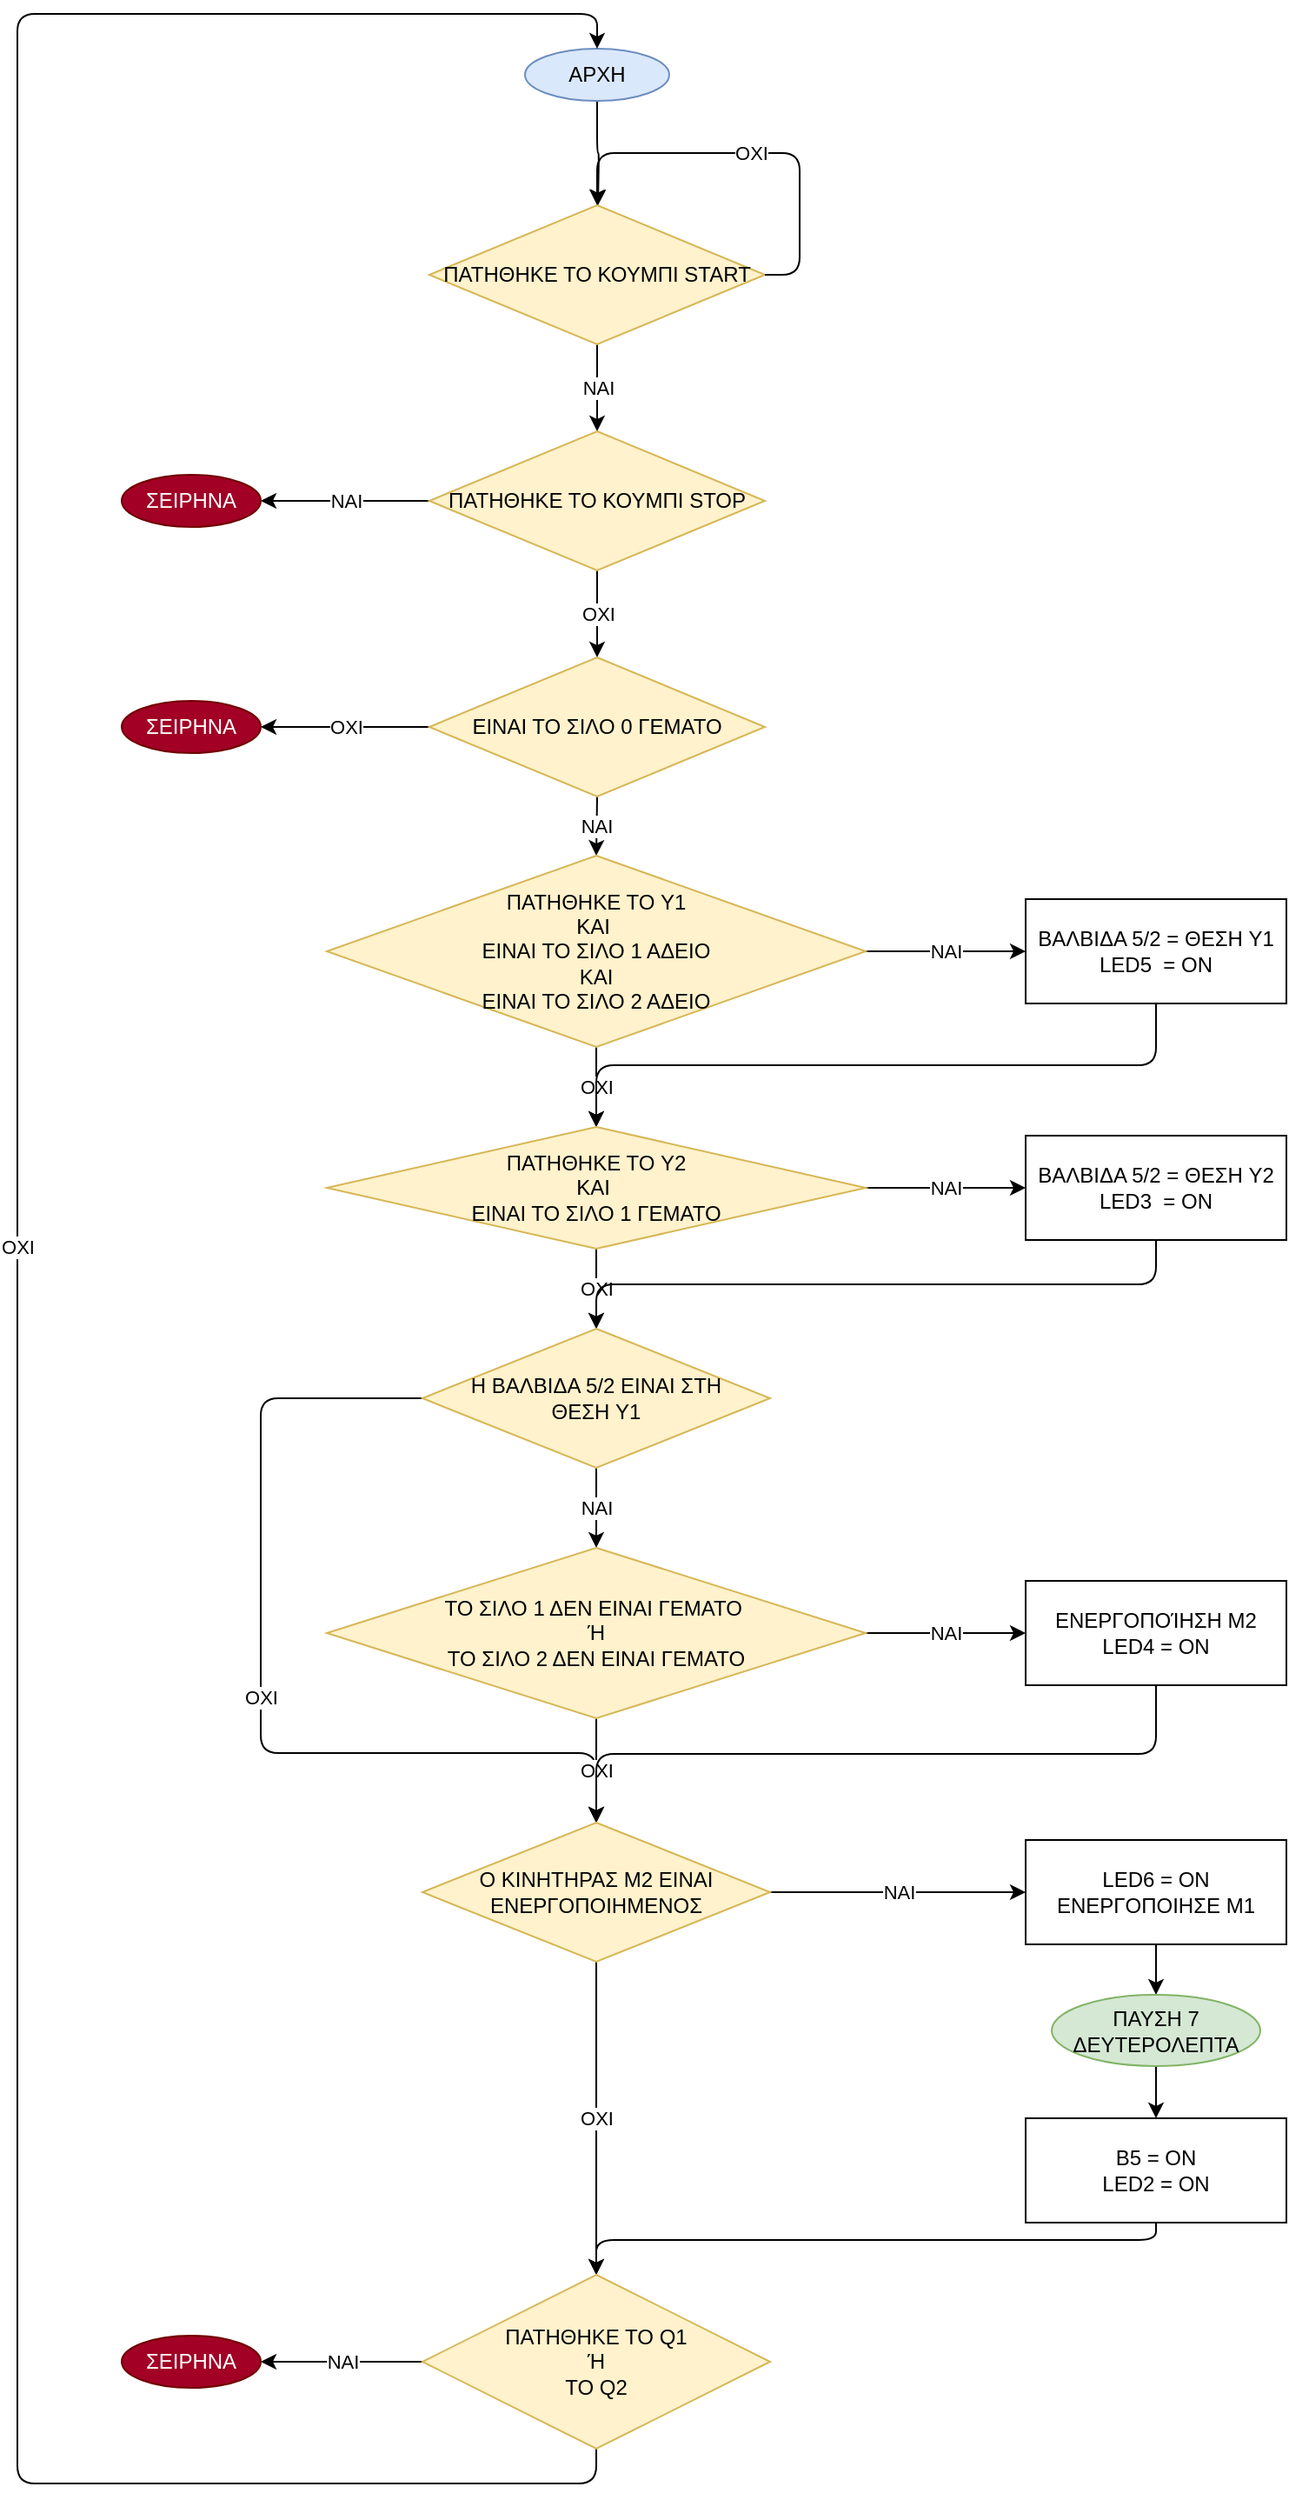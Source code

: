 <mxfile version="10.6.7" type="device"><diagram id="0EVFa10eObZK2UQ2ITb5" name="Page-1"><mxGraphModel dx="1394" dy="715" grid="1" gridSize="10" guides="1" tooltips="1" connect="1" arrows="1" fold="1" page="1" pageScale="1" pageWidth="827" pageHeight="1169" math="0" shadow="0"><root><mxCell id="0"/><mxCell id="1" parent="0"/><mxCell id="bzspvaz2ez5BcpwB-pM9-3" value="ΝΑΙ" style="edgeStyle=orthogonalEdgeStyle;rounded=0;orthogonalLoop=1;jettySize=auto;html=1;exitX=0.5;exitY=1;exitDx=0;exitDy=0;" edge="1" parent="1" source="bzspvaz2ez5BcpwB-pM9-1" target="bzspvaz2ez5BcpwB-pM9-2"><mxGeometry relative="1" as="geometry"/></mxCell><mxCell id="bzspvaz2ez5BcpwB-pM9-1" value="ΠΑΤΗΘΗΚΕ ΤΟ ΚΟΥΜΠΙ START" style="rhombus;whiteSpace=wrap;html=1;fillColor=#fff2cc;strokeColor=#d6b656;" vertex="1" parent="1"><mxGeometry x="317" y="130" width="193" height="80" as="geometry"/></mxCell><mxCell id="bzspvaz2ez5BcpwB-pM9-9" value="ΟΧΙ" style="edgeStyle=orthogonalEdgeStyle;rounded=1;orthogonalLoop=1;jettySize=auto;html=1;exitX=0.5;exitY=1;exitDx=0;exitDy=0;" edge="1" parent="1" source="bzspvaz2ez5BcpwB-pM9-2" target="bzspvaz2ez5BcpwB-pM9-8"><mxGeometry relative="1" as="geometry"/></mxCell><mxCell id="bzspvaz2ez5BcpwB-pM9-11" value="ΝΑΙ" style="edgeStyle=orthogonalEdgeStyle;rounded=1;orthogonalLoop=1;jettySize=auto;html=1;exitX=0;exitY=0.5;exitDx=0;exitDy=0;" edge="1" parent="1" source="bzspvaz2ez5BcpwB-pM9-2" target="bzspvaz2ez5BcpwB-pM9-10"><mxGeometry relative="1" as="geometry"/></mxCell><mxCell id="bzspvaz2ez5BcpwB-pM9-2" value="ΠΑΤΗΘΗΚΕ ΤΟ ΚΟΥΜΠΙ STOP" style="rhombus;whiteSpace=wrap;html=1;fillColor=#fff2cc;strokeColor=#d6b656;" vertex="1" parent="1"><mxGeometry x="317" y="260" width="193" height="80" as="geometry"/></mxCell><mxCell id="bzspvaz2ez5BcpwB-pM9-4" value="ΟΧΙ" style="edgeStyle=orthogonalEdgeStyle;rounded=1;orthogonalLoop=1;jettySize=auto;html=1;exitX=1;exitY=0.5;exitDx=0;exitDy=0;entryX=0.5;entryY=0;entryDx=0;entryDy=0;" edge="1" parent="1" source="bzspvaz2ez5BcpwB-pM9-1" target="bzspvaz2ez5BcpwB-pM9-1"><mxGeometry relative="1" as="geometry"><Array as="points"><mxPoint x="530" y="170"/><mxPoint x="530" y="100"/><mxPoint x="414" y="100"/></Array></mxGeometry></mxCell><mxCell id="bzspvaz2ez5BcpwB-pM9-6" style="edgeStyle=orthogonalEdgeStyle;rounded=1;orthogonalLoop=1;jettySize=auto;html=1;exitX=0.5;exitY=1;exitDx=0;exitDy=0;" edge="1" parent="1" source="bzspvaz2ez5BcpwB-pM9-5"><mxGeometry relative="1" as="geometry"><mxPoint x="414" y="130" as="targetPoint"/></mxGeometry></mxCell><mxCell id="bzspvaz2ez5BcpwB-pM9-5" value="ΑΡΧΗ" style="ellipse;whiteSpace=wrap;html=1;fillColor=#dae8fc;strokeColor=#6c8ebf;" vertex="1" parent="1"><mxGeometry x="372" y="40" width="83" height="30" as="geometry"/></mxCell><mxCell id="bzspvaz2ez5BcpwB-pM9-13" value="ΟΧΙ" style="edgeStyle=orthogonalEdgeStyle;rounded=1;orthogonalLoop=1;jettySize=auto;html=1;exitX=0;exitY=0.5;exitDx=0;exitDy=0;entryX=1;entryY=0.5;entryDx=0;entryDy=0;" edge="1" parent="1" source="bzspvaz2ez5BcpwB-pM9-8" target="bzspvaz2ez5BcpwB-pM9-12"><mxGeometry relative="1" as="geometry"/></mxCell><mxCell id="bzspvaz2ez5BcpwB-pM9-15" value="ΝΑΙ" style="edgeStyle=orthogonalEdgeStyle;rounded=1;orthogonalLoop=1;jettySize=auto;html=1;exitX=0.5;exitY=1;exitDx=0;exitDy=0;entryX=0.5;entryY=0;entryDx=0;entryDy=0;" edge="1" parent="1" source="bzspvaz2ez5BcpwB-pM9-8" target="bzspvaz2ez5BcpwB-pM9-14"><mxGeometry relative="1" as="geometry"/></mxCell><mxCell id="bzspvaz2ez5BcpwB-pM9-8" value="ΕΙΝΑΙ ΤΟ ΣΙΛΟ 0 ΓΕΜΑΤΟ" style="rhombus;whiteSpace=wrap;html=1;fillColor=#fff2cc;strokeColor=#d6b656;" vertex="1" parent="1"><mxGeometry x="317" y="390" width="193" height="80" as="geometry"/></mxCell><mxCell id="bzspvaz2ez5BcpwB-pM9-10" value="ΣΕΙΡΗΝΑ" style="ellipse;whiteSpace=wrap;html=1;fillColor=#a20025;strokeColor=#6F0000;fontColor=#ffffff;" vertex="1" parent="1"><mxGeometry x="140" y="285" width="80" height="30" as="geometry"/></mxCell><mxCell id="bzspvaz2ez5BcpwB-pM9-12" value="ΣΕΙΡΗΝΑ" style="ellipse;whiteSpace=wrap;html=1;fillColor=#a20025;strokeColor=#6F0000;fontColor=#ffffff;" vertex="1" parent="1"><mxGeometry x="140" y="415" width="80" height="30" as="geometry"/></mxCell><mxCell id="bzspvaz2ez5BcpwB-pM9-19" value="ΝΑΙ" style="edgeStyle=orthogonalEdgeStyle;rounded=1;orthogonalLoop=1;jettySize=auto;html=1;exitX=1;exitY=0.5;exitDx=0;exitDy=0;entryX=0;entryY=0.5;entryDx=0;entryDy=0;" edge="1" parent="1" source="bzspvaz2ez5BcpwB-pM9-14" target="bzspvaz2ez5BcpwB-pM9-16"><mxGeometry relative="1" as="geometry"/></mxCell><mxCell id="bzspvaz2ez5BcpwB-pM9-21" value="ΟΧΙ" style="edgeStyle=orthogonalEdgeStyle;rounded=1;orthogonalLoop=1;jettySize=auto;html=1;exitX=0.5;exitY=1;exitDx=0;exitDy=0;" edge="1" parent="1" source="bzspvaz2ez5BcpwB-pM9-14" target="bzspvaz2ez5BcpwB-pM9-20"><mxGeometry relative="1" as="geometry"/></mxCell><mxCell id="bzspvaz2ez5BcpwB-pM9-14" value="ΠΑΤΗΘΗΚΕ ΤΟ Y1&lt;br&gt;ΚΑΙ&amp;nbsp;&lt;br&gt;ΕΙΝΑΙ ΤΟ ΣΙΛΟ 1 ΑΔΕΙΟ&lt;br&gt;ΚΑΙ &lt;br&gt;ΕΙΝΑΙ ΤΟ ΣΙΛΟ 2 ΑΔΕΙΟ&lt;br&gt;" style="rhombus;whiteSpace=wrap;html=1;fillColor=#fff2cc;strokeColor=#d6b656;" vertex="1" parent="1"><mxGeometry x="258" y="504" width="310" height="110" as="geometry"/></mxCell><mxCell id="bzspvaz2ez5BcpwB-pM9-22" style="edgeStyle=orthogonalEdgeStyle;rounded=1;orthogonalLoop=1;jettySize=auto;html=1;exitX=0.5;exitY=1;exitDx=0;exitDy=0;entryX=0.5;entryY=0;entryDx=0;entryDy=0;" edge="1" parent="1" source="bzspvaz2ez5BcpwB-pM9-16" target="bzspvaz2ez5BcpwB-pM9-20"><mxGeometry relative="1" as="geometry"/></mxCell><mxCell id="bzspvaz2ez5BcpwB-pM9-16" value="ΒΑΛΒΙΔΑ 5/2 = ΘΕΣΗ Y1&lt;br&gt;LED5&amp;nbsp; = ON&lt;br&gt;" style="rounded=0;whiteSpace=wrap;html=1;" vertex="1" parent="1"><mxGeometry x="660" y="529" width="150" height="60" as="geometry"/></mxCell><mxCell id="bzspvaz2ez5BcpwB-pM9-25" value="ΝΑΙ" style="edgeStyle=orthogonalEdgeStyle;rounded=1;orthogonalLoop=1;jettySize=auto;html=1;exitX=1;exitY=0.5;exitDx=0;exitDy=0;entryX=0;entryY=0.5;entryDx=0;entryDy=0;" edge="1" parent="1" source="bzspvaz2ez5BcpwB-pM9-20" target="bzspvaz2ez5BcpwB-pM9-24"><mxGeometry relative="1" as="geometry"/></mxCell><mxCell id="bzspvaz2ez5BcpwB-pM9-27" value="ΟΧΙ" style="edgeStyle=orthogonalEdgeStyle;rounded=1;orthogonalLoop=1;jettySize=auto;html=1;exitX=0.5;exitY=1;exitDx=0;exitDy=0;entryX=0.5;entryY=0;entryDx=0;entryDy=0;" edge="1" parent="1" source="bzspvaz2ez5BcpwB-pM9-20" target="bzspvaz2ez5BcpwB-pM9-26"><mxGeometry relative="1" as="geometry"/></mxCell><mxCell id="bzspvaz2ez5BcpwB-pM9-20" value="ΠΑΤΗΘΗΚΕ ΤΟ Y2&lt;br&gt;ΚΑΙ&amp;nbsp;&lt;br&gt;ΕΙΝΑΙ ΤΟ ΣΙΛΟ 1 ΓΕΜΑΤΟ&lt;br&gt;" style="rhombus;whiteSpace=wrap;html=1;fillColor=#fff2cc;strokeColor=#d6b656;" vertex="1" parent="1"><mxGeometry x="258" y="660" width="310" height="70" as="geometry"/></mxCell><mxCell id="bzspvaz2ez5BcpwB-pM9-28" style="edgeStyle=orthogonalEdgeStyle;rounded=1;orthogonalLoop=1;jettySize=auto;html=1;exitX=0.5;exitY=1;exitDx=0;exitDy=0;" edge="1" parent="1" source="bzspvaz2ez5BcpwB-pM9-24" target="bzspvaz2ez5BcpwB-pM9-26"><mxGeometry relative="1" as="geometry"/></mxCell><mxCell id="bzspvaz2ez5BcpwB-pM9-24" value="ΒΑΛΒΙΔΑ 5/2 = ΘΕΣΗ Y2&lt;br&gt;LED3&amp;nbsp; = ON&lt;br&gt;" style="rounded=0;whiteSpace=wrap;html=1;" vertex="1" parent="1"><mxGeometry x="660" y="665" width="150" height="60" as="geometry"/></mxCell><mxCell id="bzspvaz2ez5BcpwB-pM9-30" value="ΝΑΙ" style="edgeStyle=orthogonalEdgeStyle;rounded=1;orthogonalLoop=1;jettySize=auto;html=1;exitX=0.5;exitY=1;exitDx=0;exitDy=0;entryX=0.5;entryY=0;entryDx=0;entryDy=0;" edge="1" parent="1" source="bzspvaz2ez5BcpwB-pM9-26" target="bzspvaz2ez5BcpwB-pM9-29"><mxGeometry relative="1" as="geometry"/></mxCell><mxCell id="bzspvaz2ez5BcpwB-pM9-36" value="ΟΧΙ" style="edgeStyle=orthogonalEdgeStyle;rounded=1;orthogonalLoop=1;jettySize=auto;html=1;exitX=0;exitY=0.5;exitDx=0;exitDy=0;" edge="1" parent="1" source="bzspvaz2ez5BcpwB-pM9-26" target="bzspvaz2ez5BcpwB-pM9-33"><mxGeometry relative="1" as="geometry"><Array as="points"><mxPoint x="220" y="816"/><mxPoint x="220" y="1020"/><mxPoint x="413" y="1020"/></Array></mxGeometry></mxCell><mxCell id="bzspvaz2ez5BcpwB-pM9-26" value="Η ΒΑΛΒΙΔΑ 5/2 ΕΙΝΑΙ ΣΤΗ &lt;br&gt;ΘΕΣΗ Y1" style="rhombus;whiteSpace=wrap;html=1;fillColor=#fff2cc;strokeColor=#d6b656;" vertex="1" parent="1"><mxGeometry x="313" y="776" width="200" height="80" as="geometry"/></mxCell><mxCell id="bzspvaz2ez5BcpwB-pM9-32" value="ΝΑΙ" style="edgeStyle=orthogonalEdgeStyle;rounded=1;orthogonalLoop=1;jettySize=auto;html=1;exitX=1;exitY=0.5;exitDx=0;exitDy=0;entryX=0;entryY=0.5;entryDx=0;entryDy=0;" edge="1" parent="1" source="bzspvaz2ez5BcpwB-pM9-29" target="bzspvaz2ez5BcpwB-pM9-31"><mxGeometry relative="1" as="geometry"/></mxCell><mxCell id="bzspvaz2ez5BcpwB-pM9-34" value="ΟΧΙ" style="edgeStyle=orthogonalEdgeStyle;rounded=1;orthogonalLoop=1;jettySize=auto;html=1;exitX=0.5;exitY=1;exitDx=0;exitDy=0;entryX=0.5;entryY=0;entryDx=0;entryDy=0;" edge="1" parent="1" source="bzspvaz2ez5BcpwB-pM9-29" target="bzspvaz2ez5BcpwB-pM9-33"><mxGeometry relative="1" as="geometry"/></mxCell><mxCell id="bzspvaz2ez5BcpwB-pM9-29" value="ΤΟ ΣΙΛΟ 1 ΔΕΝ ΕΙΝΑΙ ΓΕΜΑΤΟ&amp;nbsp;&lt;br&gt;Ή&lt;br&gt;ΤΟ ΣΙΛΟ 2 ΔΕΝ ΕΙΝΑΙ ΓΕΜΑΤΟ&lt;br&gt;" style="rhombus;whiteSpace=wrap;html=1;fillColor=#fff2cc;strokeColor=#d6b656;" vertex="1" parent="1"><mxGeometry x="258" y="902" width="310" height="98" as="geometry"/></mxCell><mxCell id="bzspvaz2ez5BcpwB-pM9-35" style="edgeStyle=orthogonalEdgeStyle;rounded=1;orthogonalLoop=1;jettySize=auto;html=1;exitX=0.5;exitY=1;exitDx=0;exitDy=0;entryX=0.5;entryY=0;entryDx=0;entryDy=0;" edge="1" parent="1" source="bzspvaz2ez5BcpwB-pM9-31" target="bzspvaz2ez5BcpwB-pM9-33"><mxGeometry relative="1" as="geometry"/></mxCell><mxCell id="bzspvaz2ez5BcpwB-pM9-31" value="ΕΝΕΡΓΟΠΟΊΗΣΗ Μ2&lt;br&gt;LED4 = ON&lt;br&gt;" style="rounded=0;whiteSpace=wrap;html=1;" vertex="1" parent="1"><mxGeometry x="660" y="921" width="150" height="60" as="geometry"/></mxCell><mxCell id="bzspvaz2ez5BcpwB-pM9-38" value="ΝΑΙ" style="edgeStyle=orthogonalEdgeStyle;rounded=1;orthogonalLoop=1;jettySize=auto;html=1;exitX=1;exitY=0.5;exitDx=0;exitDy=0;" edge="1" parent="1" source="bzspvaz2ez5BcpwB-pM9-33" target="bzspvaz2ez5BcpwB-pM9-37"><mxGeometry relative="1" as="geometry"/></mxCell><mxCell id="bzspvaz2ez5BcpwB-pM9-46" value="ΟΧΙ" style="edgeStyle=orthogonalEdgeStyle;rounded=1;orthogonalLoop=1;jettySize=auto;html=1;exitX=0.5;exitY=1;exitDx=0;exitDy=0;" edge="1" parent="1" source="bzspvaz2ez5BcpwB-pM9-33" target="bzspvaz2ez5BcpwB-pM9-44"><mxGeometry relative="1" as="geometry"/></mxCell><mxCell id="bzspvaz2ez5BcpwB-pM9-33" value="Ο ΚΙΝΗΤΗΡΑΣ Μ2 ΕΙΝΑΙ ΕΝΕΡΓΟΠΟΙΗΜΕΝΟΣ" style="rhombus;whiteSpace=wrap;html=1;fillColor=#fff2cc;strokeColor=#d6b656;" vertex="1" parent="1"><mxGeometry x="313" y="1060" width="200" height="80" as="geometry"/></mxCell><mxCell id="bzspvaz2ez5BcpwB-pM9-40" style="edgeStyle=orthogonalEdgeStyle;rounded=1;orthogonalLoop=1;jettySize=auto;html=1;exitX=0.5;exitY=1;exitDx=0;exitDy=0;entryX=0.5;entryY=0;entryDx=0;entryDy=0;" edge="1" parent="1" source="bzspvaz2ez5BcpwB-pM9-37" target="bzspvaz2ez5BcpwB-pM9-39"><mxGeometry relative="1" as="geometry"/></mxCell><mxCell id="bzspvaz2ez5BcpwB-pM9-37" value="LED6 = ON&lt;br&gt;ΕΝΕΡΓΟΠΟΙΗΣΕ Μ1&lt;br&gt;" style="rounded=0;whiteSpace=wrap;html=1;" vertex="1" parent="1"><mxGeometry x="660" y="1070" width="150" height="60" as="geometry"/></mxCell><mxCell id="bzspvaz2ez5BcpwB-pM9-43" style="edgeStyle=orthogonalEdgeStyle;rounded=1;orthogonalLoop=1;jettySize=auto;html=1;exitX=0.5;exitY=1;exitDx=0;exitDy=0;entryX=0.5;entryY=0;entryDx=0;entryDy=0;" edge="1" parent="1" source="bzspvaz2ez5BcpwB-pM9-39" target="bzspvaz2ez5BcpwB-pM9-42"><mxGeometry relative="1" as="geometry"/></mxCell><mxCell id="bzspvaz2ez5BcpwB-pM9-39" value="ΠΑΥΣΗ 7 ΔΕΥΤΕΡΟΛΕΠΤΑ" style="ellipse;whiteSpace=wrap;html=1;fillColor=#d5e8d4;strokeColor=#82b366;" vertex="1" parent="1"><mxGeometry x="675" y="1159" width="120" height="41" as="geometry"/></mxCell><mxCell id="bzspvaz2ez5BcpwB-pM9-47" style="edgeStyle=orthogonalEdgeStyle;rounded=1;orthogonalLoop=1;jettySize=auto;html=1;exitX=0.5;exitY=1;exitDx=0;exitDy=0;entryX=0.5;entryY=0;entryDx=0;entryDy=0;" edge="1" parent="1" source="bzspvaz2ez5BcpwB-pM9-42" target="bzspvaz2ez5BcpwB-pM9-44"><mxGeometry relative="1" as="geometry"><Array as="points"><mxPoint x="735" y="1300"/><mxPoint x="413" y="1300"/></Array></mxGeometry></mxCell><mxCell id="bzspvaz2ez5BcpwB-pM9-42" value="Β5 = ON&lt;br&gt;LED2 = ON&lt;br&gt;" style="rounded=0;whiteSpace=wrap;html=1;" vertex="1" parent="1"><mxGeometry x="660" y="1230" width="150" height="60" as="geometry"/></mxCell><mxCell id="bzspvaz2ez5BcpwB-pM9-49" value="ΝΑΙ" style="edgeStyle=orthogonalEdgeStyle;rounded=1;orthogonalLoop=1;jettySize=auto;html=1;exitX=0;exitY=0.5;exitDx=0;exitDy=0;entryX=1;entryY=0.5;entryDx=0;entryDy=0;" edge="1" parent="1" source="bzspvaz2ez5BcpwB-pM9-44" target="bzspvaz2ez5BcpwB-pM9-48"><mxGeometry relative="1" as="geometry"/></mxCell><mxCell id="bzspvaz2ez5BcpwB-pM9-50" value="ΟΧΙ" style="edgeStyle=orthogonalEdgeStyle;rounded=1;orthogonalLoop=1;jettySize=auto;html=1;exitX=0.5;exitY=1;exitDx=0;exitDy=0;entryX=0.5;entryY=0;entryDx=0;entryDy=0;" edge="1" parent="1" source="bzspvaz2ez5BcpwB-pM9-44" target="bzspvaz2ez5BcpwB-pM9-5"><mxGeometry relative="1" as="geometry"><Array as="points"><mxPoint x="413" y="1440"/><mxPoint x="80" y="1440"/><mxPoint x="80" y="20"/><mxPoint x="414" y="20"/></Array></mxGeometry></mxCell><mxCell id="bzspvaz2ez5BcpwB-pM9-44" value="ΠΑΤΗΘΗΚΕ ΤΟ Q1&lt;br&gt;Ή&lt;br&gt;ΤΟ Q2&lt;br&gt;" style="rhombus;whiteSpace=wrap;html=1;fillColor=#fff2cc;strokeColor=#d6b656;" vertex="1" parent="1"><mxGeometry x="313" y="1320" width="200" height="100" as="geometry"/></mxCell><mxCell id="bzspvaz2ez5BcpwB-pM9-48" value="ΣΕΙΡΗΝΑ" style="ellipse;whiteSpace=wrap;html=1;fillColor=#a20025;strokeColor=#6F0000;fontColor=#ffffff;" vertex="1" parent="1"><mxGeometry x="140" y="1355" width="80" height="30" as="geometry"/></mxCell></root></mxGraphModel></diagram></mxfile>
